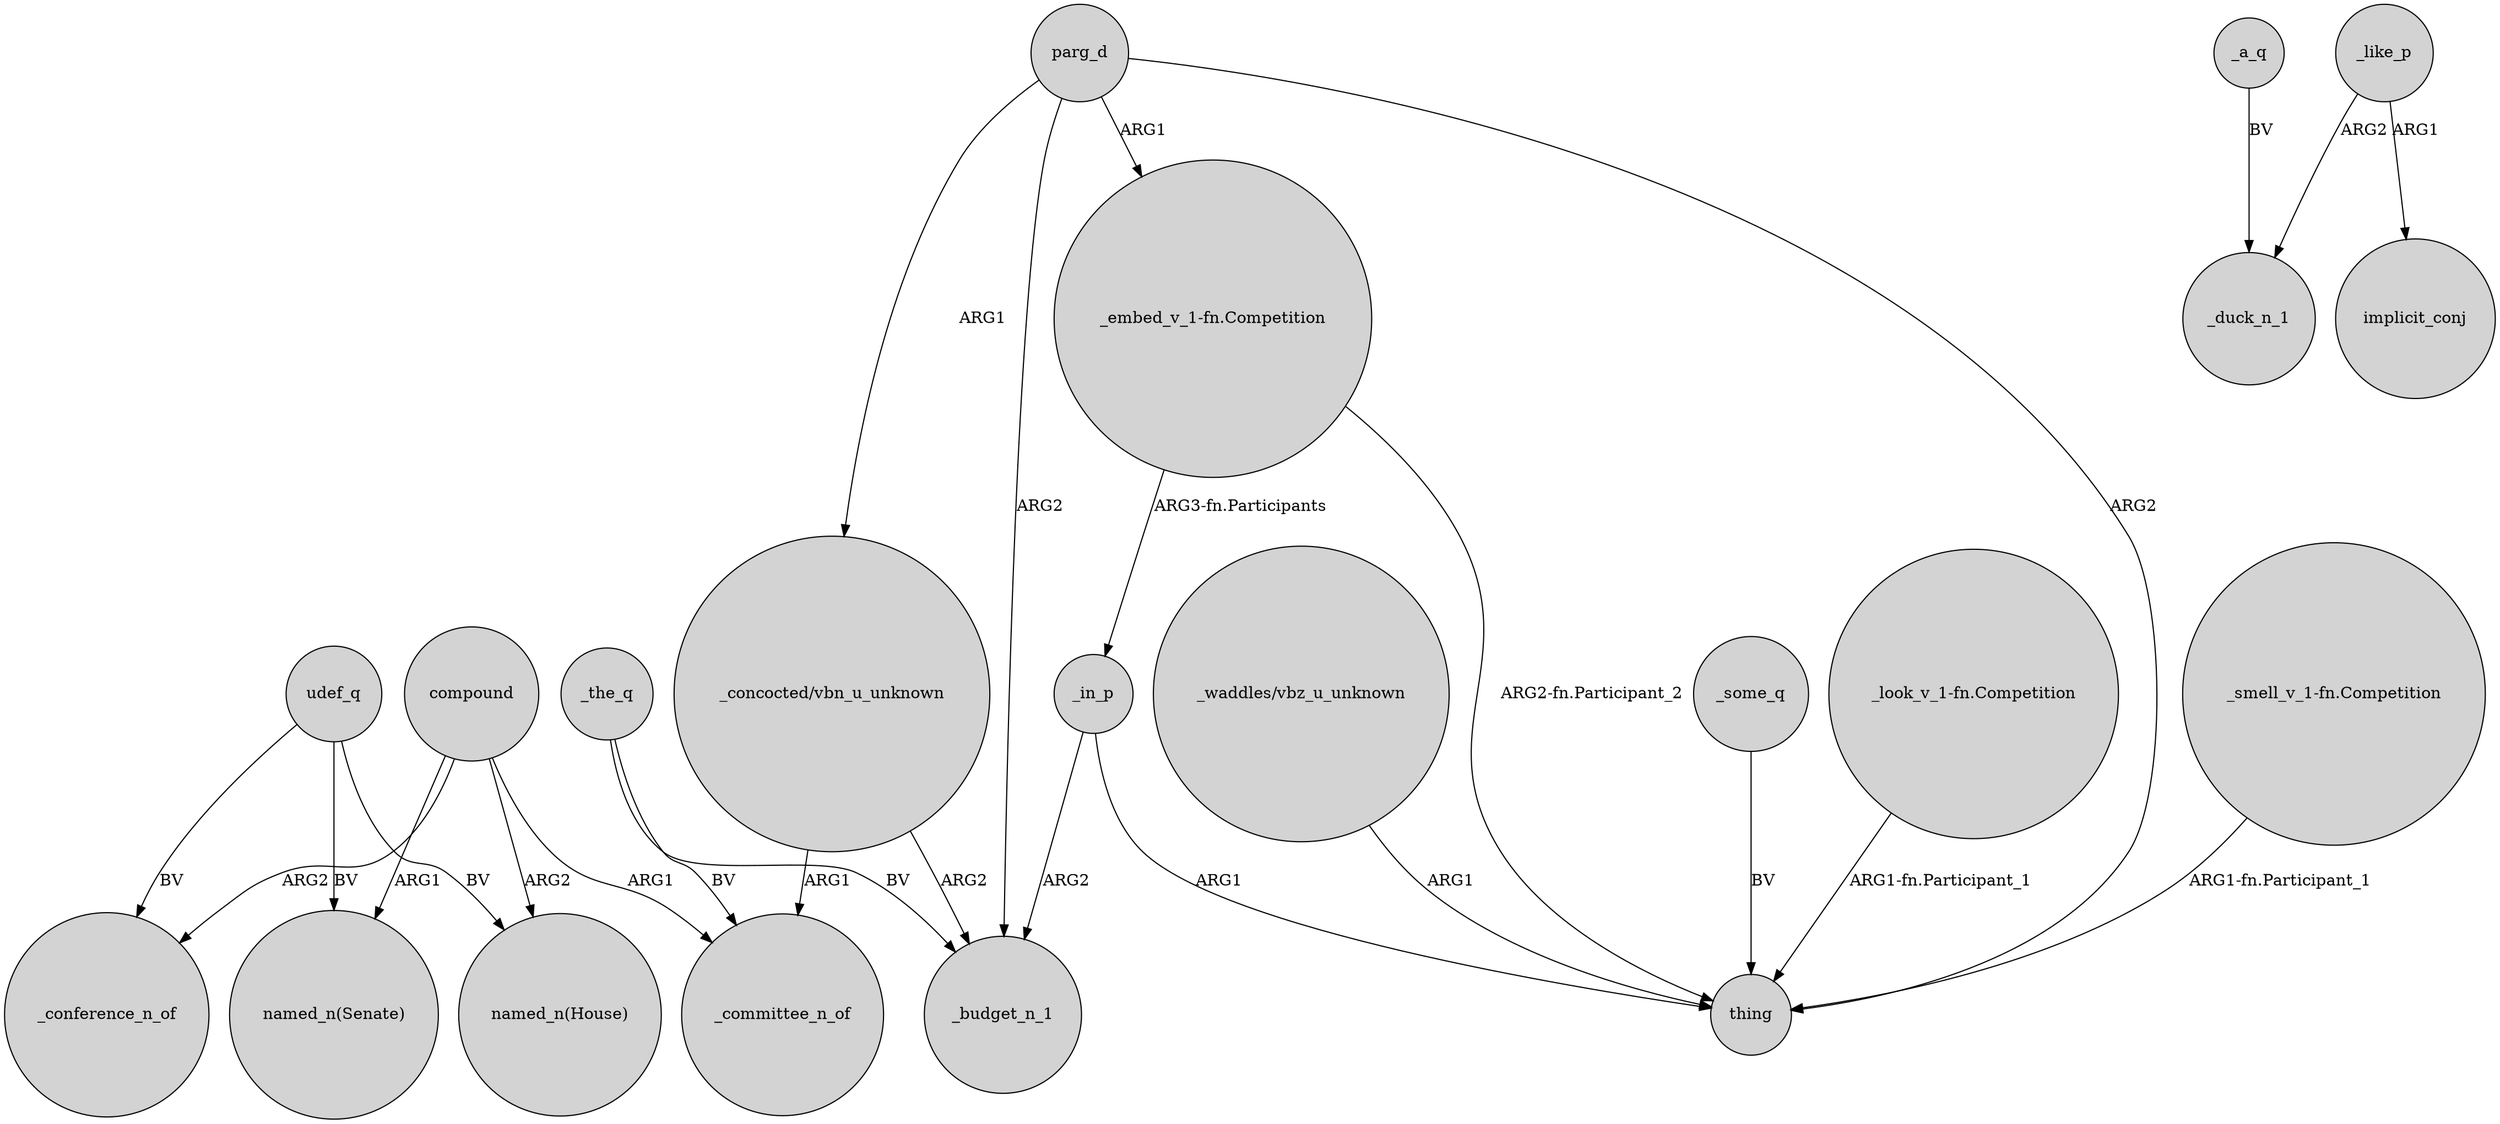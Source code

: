 digraph {
	node [shape=circle style=filled]
	udef_q -> _conference_n_of [label=BV]
	"_embed_v_1-fn.Competition" -> thing [label="ARG2-fn.Participant_2"]
	_a_q -> _duck_n_1 [label=BV]
	_like_p -> _duck_n_1 [label=ARG2]
	parg_d -> "_concocted/vbn_u_unknown" [label=ARG1]
	"_concocted/vbn_u_unknown" -> _committee_n_of [label=ARG1]
	"_concocted/vbn_u_unknown" -> _budget_n_1 [label=ARG2]
	_the_q -> _budget_n_1 [label=BV]
	parg_d -> "_embed_v_1-fn.Competition" [label=ARG1]
	_in_p -> _budget_n_1 [label=ARG2]
	compound -> _committee_n_of [label=ARG1]
	"_smell_v_1-fn.Competition" -> thing [label="ARG1-fn.Participant_1"]
	"_waddles/vbz_u_unknown" -> thing [label=ARG1]
	compound -> "named_n(House)" [label=ARG2]
	_some_q -> thing [label=BV]
	parg_d -> thing [label=ARG2]
	parg_d -> _budget_n_1 [label=ARG2]
	_like_p -> implicit_conj [label=ARG1]
	compound -> _conference_n_of [label=ARG2]
	_the_q -> _committee_n_of [label=BV]
	_in_p -> thing [label=ARG1]
	"_look_v_1-fn.Competition" -> thing [label="ARG1-fn.Participant_1"]
	compound -> "named_n(Senate)" [label=ARG1]
	"_embed_v_1-fn.Competition" -> _in_p [label="ARG3-fn.Participants"]
	udef_q -> "named_n(House)" [label=BV]
	udef_q -> "named_n(Senate)" [label=BV]
}
